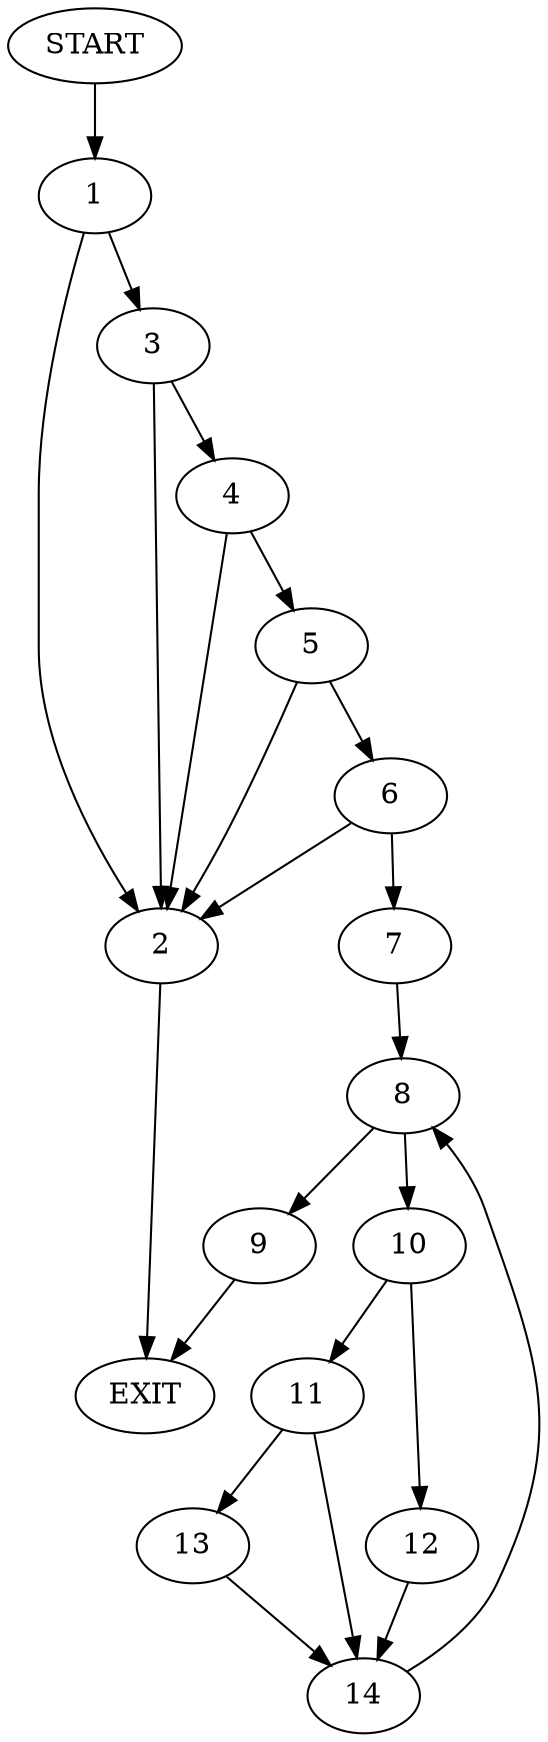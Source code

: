 digraph {
0 [label="START"]
15 [label="EXIT"]
0 -> 1
1 -> 2
1 -> 3
2 -> 15
3 -> 4
3 -> 2
4 -> 2
4 -> 5
5 -> 2
5 -> 6
6 -> 7
6 -> 2
7 -> 8
8 -> 9
8 -> 10
10 -> 11
10 -> 12
9 -> 15
11 -> 13
11 -> 14
12 -> 14
14 -> 8
13 -> 14
}

